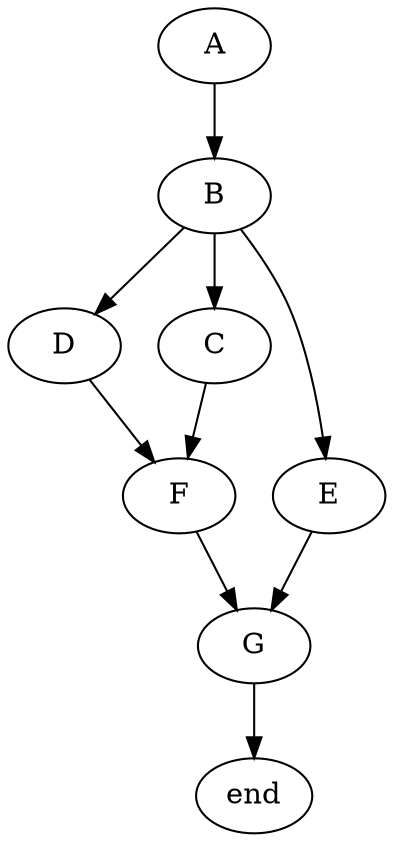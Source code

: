 digraph layer3Tasks {
    A -> B;
    B -> D;
    B -> C;
    B -> E;
    D -> F;
    C -> F;
    F -> G;
    E -> G;
    G -> end;

}
